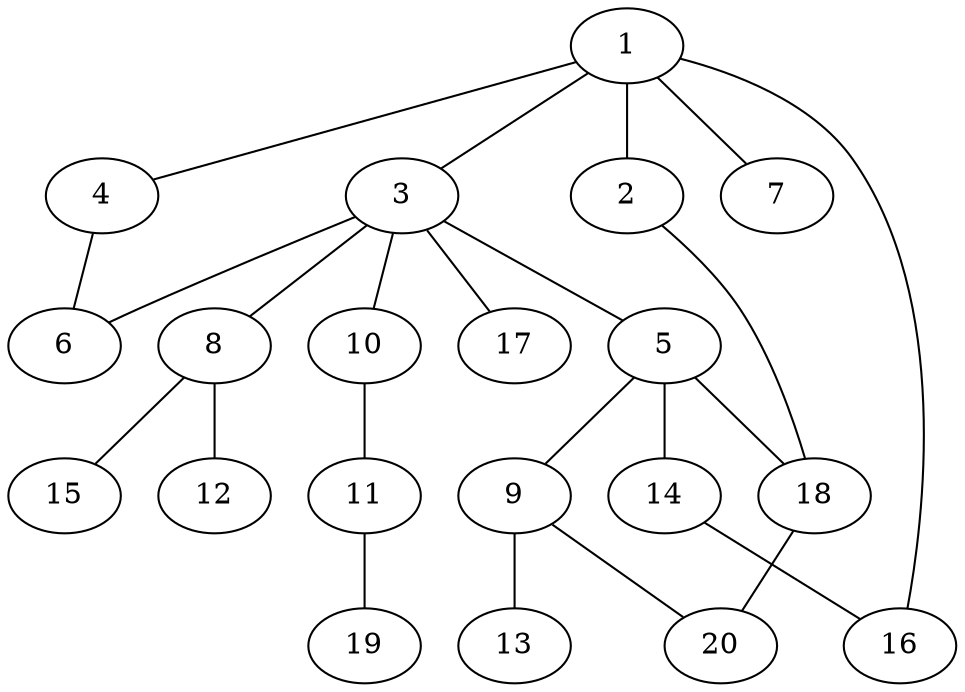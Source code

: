 graph graphname {1--2
1--3
1--4
1--7
1--16
2--18
3--5
3--6
3--8
3--10
3--17
4--6
5--9
5--14
5--18
8--12
8--15
9--13
9--20
10--11
11--19
14--16
18--20
}